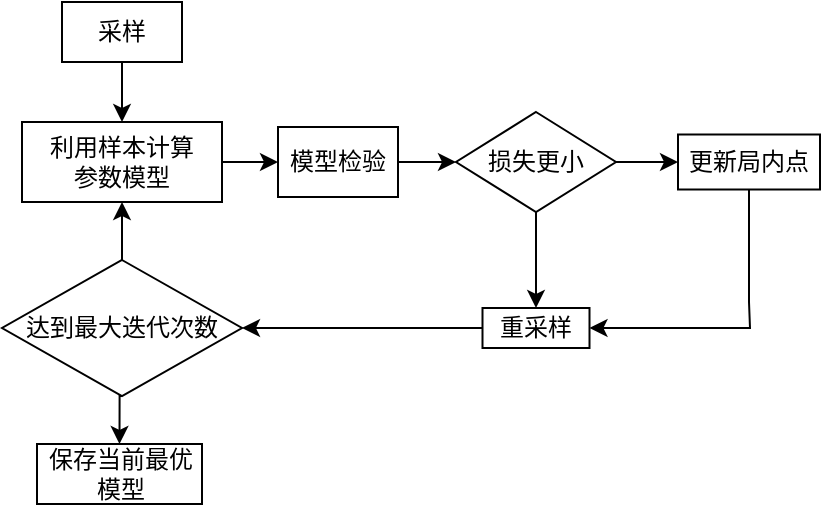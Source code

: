 <mxfile version="14.4.8" type="github">
  <diagram id="r64N6xbzxEkhV7eX7kDJ" name="Page-1">
    <mxGraphModel dx="677" dy="336" grid="1" gridSize="10" guides="1" tooltips="1" connect="1" arrows="1" fold="1" page="1" pageScale="1" pageWidth="827" pageHeight="1169" math="0" shadow="0">
      <root>
        <mxCell id="0" />
        <mxCell id="1" parent="0" />
        <mxCell id="gUrkqawSaK6fL2AW06mD-2" style="edgeStyle=orthogonalEdgeStyle;rounded=0;orthogonalLoop=1;jettySize=auto;html=1;entryX=0.5;entryY=0;entryDx=0;entryDy=0;" edge="1" parent="1" source="gUrkqawSaK6fL2AW06mD-1" target="gUrkqawSaK6fL2AW06mD-3">
          <mxGeometry relative="1" as="geometry">
            <mxPoint x="110" y="180" as="targetPoint" />
          </mxGeometry>
        </mxCell>
        <mxCell id="gUrkqawSaK6fL2AW06mD-1" value="&lt;font style=&quot;font-size: 12px&quot;&gt;采样&lt;/font&gt;" style="rounded=0;whiteSpace=wrap;html=1;" vertex="1" parent="1">
          <mxGeometry x="70" y="120" width="60" height="30" as="geometry" />
        </mxCell>
        <mxCell id="gUrkqawSaK6fL2AW06mD-5" value="" style="edgeStyle=orthogonalEdgeStyle;rounded=0;orthogonalLoop=1;jettySize=auto;html=1;" edge="1" parent="1" source="gUrkqawSaK6fL2AW06mD-3" target="gUrkqawSaK6fL2AW06mD-4">
          <mxGeometry relative="1" as="geometry" />
        </mxCell>
        <mxCell id="gUrkqawSaK6fL2AW06mD-3" value="利用样本计算&lt;br&gt;参数模型" style="rounded=0;whiteSpace=wrap;html=1;" vertex="1" parent="1">
          <mxGeometry x="50" y="180" width="100" height="40" as="geometry" />
        </mxCell>
        <mxCell id="gUrkqawSaK6fL2AW06mD-9" style="edgeStyle=orthogonalEdgeStyle;rounded=0;orthogonalLoop=1;jettySize=auto;html=1;exitX=1;exitY=0.5;exitDx=0;exitDy=0;entryX=0;entryY=0.5;entryDx=0;entryDy=0;" edge="1" parent="1" source="gUrkqawSaK6fL2AW06mD-4" target="gUrkqawSaK6fL2AW06mD-8">
          <mxGeometry relative="1" as="geometry" />
        </mxCell>
        <mxCell id="gUrkqawSaK6fL2AW06mD-4" value="模型检验" style="rounded=0;whiteSpace=wrap;html=1;" vertex="1" parent="1">
          <mxGeometry x="178" y="182.5" width="60" height="35" as="geometry" />
        </mxCell>
        <mxCell id="gUrkqawSaK6fL2AW06mD-10" style="edgeStyle=orthogonalEdgeStyle;rounded=0;orthogonalLoop=1;jettySize=auto;html=1;entryX=0;entryY=0.5;entryDx=0;entryDy=0;" edge="1" parent="1" source="gUrkqawSaK6fL2AW06mD-8" target="gUrkqawSaK6fL2AW06mD-11">
          <mxGeometry relative="1" as="geometry">
            <mxPoint x="380" y="200" as="targetPoint" />
          </mxGeometry>
        </mxCell>
        <mxCell id="gUrkqawSaK6fL2AW06mD-17" style="edgeStyle=orthogonalEdgeStyle;rounded=0;orthogonalLoop=1;jettySize=auto;html=1;exitX=0.5;exitY=1;exitDx=0;exitDy=0;entryX=0.5;entryY=0;entryDx=0;entryDy=0;" edge="1" parent="1" source="gUrkqawSaK6fL2AW06mD-8" target="gUrkqawSaK6fL2AW06mD-15">
          <mxGeometry relative="1" as="geometry" />
        </mxCell>
        <mxCell id="gUrkqawSaK6fL2AW06mD-8" value="损失更小" style="rhombus;whiteSpace=wrap;html=1;" vertex="1" parent="1">
          <mxGeometry x="267" y="175" width="80" height="50" as="geometry" />
        </mxCell>
        <mxCell id="gUrkqawSaK6fL2AW06mD-18" style="edgeStyle=orthogonalEdgeStyle;rounded=0;orthogonalLoop=1;jettySize=auto;html=1;entryX=1;entryY=0.5;entryDx=0;entryDy=0;" edge="1" parent="1" source="gUrkqawSaK6fL2AW06mD-11" target="gUrkqawSaK6fL2AW06mD-15">
          <mxGeometry relative="1" as="geometry">
            <Array as="points">
              <mxPoint x="414" y="270" />
              <mxPoint x="414" y="302" />
            </Array>
          </mxGeometry>
        </mxCell>
        <mxCell id="gUrkqawSaK6fL2AW06mD-11" value="更新局内点" style="rounded=0;whiteSpace=wrap;html=1;" vertex="1" parent="1">
          <mxGeometry x="378" y="186.25" width="71" height="27.5" as="geometry" />
        </mxCell>
        <mxCell id="gUrkqawSaK6fL2AW06mD-22" style="edgeStyle=orthogonalEdgeStyle;rounded=0;orthogonalLoop=1;jettySize=auto;html=1;entryX=1;entryY=0.5;entryDx=0;entryDy=0;" edge="1" parent="1" source="gUrkqawSaK6fL2AW06mD-15" target="gUrkqawSaK6fL2AW06mD-21">
          <mxGeometry relative="1" as="geometry" />
        </mxCell>
        <mxCell id="gUrkqawSaK6fL2AW06mD-15" value="重采样" style="rounded=0;whiteSpace=wrap;html=1;" vertex="1" parent="1">
          <mxGeometry x="280.25" y="273" width="53.5" height="20" as="geometry" />
        </mxCell>
        <mxCell id="gUrkqawSaK6fL2AW06mD-23" style="edgeStyle=orthogonalEdgeStyle;rounded=0;orthogonalLoop=1;jettySize=auto;html=1;entryX=0.5;entryY=1;entryDx=0;entryDy=0;" edge="1" parent="1" source="gUrkqawSaK6fL2AW06mD-21" target="gUrkqawSaK6fL2AW06mD-3">
          <mxGeometry relative="1" as="geometry" />
        </mxCell>
        <mxCell id="gUrkqawSaK6fL2AW06mD-28" style="edgeStyle=orthogonalEdgeStyle;rounded=0;orthogonalLoop=1;jettySize=auto;html=1;exitX=0.5;exitY=1;exitDx=0;exitDy=0;entryX=0.5;entryY=0;entryDx=0;entryDy=0;" edge="1" parent="1" source="gUrkqawSaK6fL2AW06mD-21" target="gUrkqawSaK6fL2AW06mD-26">
          <mxGeometry relative="1" as="geometry" />
        </mxCell>
        <mxCell id="gUrkqawSaK6fL2AW06mD-21" value="达到最大迭代次数" style="rhombus;whiteSpace=wrap;html=1;" vertex="1" parent="1">
          <mxGeometry x="40" y="249" width="120" height="68" as="geometry" />
        </mxCell>
        <mxCell id="gUrkqawSaK6fL2AW06mD-26" value="保存当前最优模型" style="rounded=0;whiteSpace=wrap;html=1;" vertex="1" parent="1">
          <mxGeometry x="57.5" y="341" width="82.5" height="30" as="geometry" />
        </mxCell>
      </root>
    </mxGraphModel>
  </diagram>
</mxfile>
